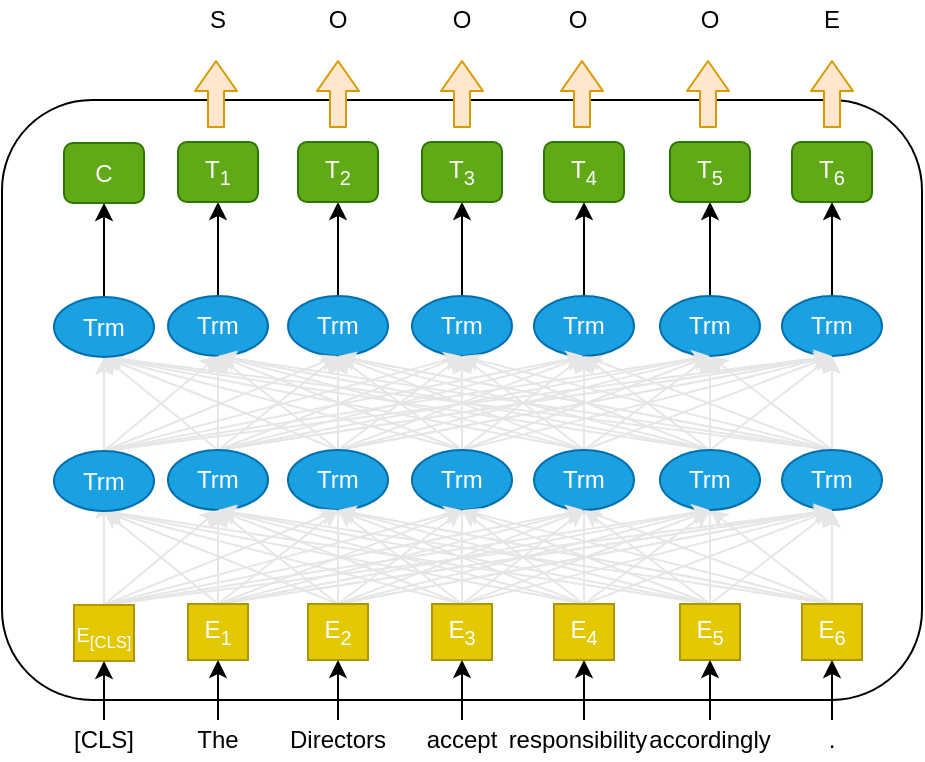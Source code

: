 <mxfile version="10.6.7" type="github"><diagram id="3IGjTXSr97exCfG05JRm" name="Page-1"><mxGraphModel dx="1158" dy="614" grid="1" gridSize="10" guides="1" tooltips="1" connect="1" arrows="1" fold="1" page="1" pageScale="1" pageWidth="827" pageHeight="1169" math="0" shadow="0"><root><mxCell id="0"/><mxCell id="1" parent="0"/><mxCell id="nm-IyWa0nPzTt3plHa3e-40" value="" style="rounded=1;whiteSpace=wrap;html=1;" vertex="1" parent="1"><mxGeometry x="220" y="120" width="460" height="300" as="geometry"/></mxCell><mxCell id="nm-IyWa0nPzTt3plHa3e-2" style="edgeStyle=orthogonalEdgeStyle;rounded=0;orthogonalLoop=1;jettySize=auto;html=1;exitX=0.5;exitY=0;exitDx=0;exitDy=0;entryX=0.5;entryY=1;entryDx=0;entryDy=0;endArrow=classic;endFill=1;strokeColor=#E6E6E6;" edge="1" parent="1" source="nm-IyWa0nPzTt3plHa3e-5" target="nm-IyWa0nPzTt3plHa3e-18"><mxGeometry relative="1" as="geometry"/></mxCell><mxCell id="nm-IyWa0nPzTt3plHa3e-3" style="edgeStyle=none;rounded=0;orthogonalLoop=1;jettySize=auto;html=1;exitX=0.5;exitY=0;exitDx=0;exitDy=0;entryX=0.5;entryY=1;entryDx=0;entryDy=0;endArrow=classic;endFill=1;strokeColor=#E6E6E6;" edge="1" parent="1" source="nm-IyWa0nPzTt3plHa3e-5" target="nm-IyWa0nPzTt3plHa3e-22"><mxGeometry relative="1" as="geometry"/></mxCell><mxCell id="nm-IyWa0nPzTt3plHa3e-4" style="edgeStyle=none;rounded=0;orthogonalLoop=1;jettySize=auto;html=1;exitX=0.5;exitY=0;exitDx=0;exitDy=0;entryX=0.5;entryY=1;entryDx=0;entryDy=0;endArrow=classic;endFill=1;strokeColor=#E6E6E6;" edge="1" parent="1" source="nm-IyWa0nPzTt3plHa3e-5" target="nm-IyWa0nPzTt3plHa3e-26"><mxGeometry relative="1" as="geometry"/></mxCell><mxCell id="nm-IyWa0nPzTt3plHa3e-97" style="edgeStyle=none;rounded=0;orthogonalLoop=1;jettySize=auto;html=1;exitX=0.5;exitY=0;exitDx=0;exitDy=0;entryX=0.5;entryY=1;entryDx=0;entryDy=0;strokeColor=#E6E6E6;" edge="1" parent="1" source="nm-IyWa0nPzTt3plHa3e-5" target="nm-IyWa0nPzTt3plHa3e-65"><mxGeometry relative="1" as="geometry"/></mxCell><mxCell id="nm-IyWa0nPzTt3plHa3e-98" style="edgeStyle=none;rounded=0;orthogonalLoop=1;jettySize=auto;html=1;exitX=0.5;exitY=0;exitDx=0;exitDy=0;entryX=0.5;entryY=1;entryDx=0;entryDy=0;strokeColor=#E6E6E6;" edge="1" parent="1" source="nm-IyWa0nPzTt3plHa3e-5" target="nm-IyWa0nPzTt3plHa3e-44"><mxGeometry relative="1" as="geometry"/></mxCell><mxCell id="nm-IyWa0nPzTt3plHa3e-99" style="edgeStyle=none;rounded=0;orthogonalLoop=1;jettySize=auto;html=1;exitX=0.5;exitY=0;exitDx=0;exitDy=0;entryX=0.5;entryY=1;entryDx=0;entryDy=0;strokeColor=#E6E6E6;" edge="1" parent="1" source="nm-IyWa0nPzTt3plHa3e-5" target="nm-IyWa0nPzTt3plHa3e-51"><mxGeometry relative="1" as="geometry"/></mxCell><mxCell id="nm-IyWa0nPzTt3plHa3e-100" style="edgeStyle=none;rounded=0;orthogonalLoop=1;jettySize=auto;html=1;exitX=0.5;exitY=0;exitDx=0;exitDy=0;entryX=0.5;entryY=1;entryDx=0;entryDy=0;strokeColor=#E6E6E6;" edge="1" parent="1" source="nm-IyWa0nPzTt3plHa3e-5" target="nm-IyWa0nPzTt3plHa3e-58"><mxGeometry relative="1" as="geometry"/></mxCell><mxCell id="nm-IyWa0nPzTt3plHa3e-101" style="edgeStyle=none;rounded=0;orthogonalLoop=1;jettySize=auto;html=1;exitX=0.5;exitY=0;exitDx=0;exitDy=0;entryX=0.5;entryY=1;entryDx=0;entryDy=0;strokeColor=#E6E6E6;" edge="1" parent="1" source="nm-IyWa0nPzTt3plHa3e-5" target="nm-IyWa0nPzTt3plHa3e-26"><mxGeometry relative="1" as="geometry"/></mxCell><mxCell id="nm-IyWa0nPzTt3plHa3e-5" value="&lt;font style=&quot;font-size: 12px&quot;&gt;E&lt;font&gt;&lt;sub&gt;1&lt;/sub&gt;&lt;/font&gt;&lt;/font&gt;" style="rounded=0;whiteSpace=wrap;html=1;fillColor=#e3c800;strokeColor=#B09500;fontColor=#ffffff;" vertex="1" parent="1"><mxGeometry x="313" y="372" width="30" height="28" as="geometry"/></mxCell><mxCell id="nm-IyWa0nPzTt3plHa3e-6" style="rounded=0;orthogonalLoop=1;jettySize=auto;html=1;exitX=0.5;exitY=0;exitDx=0;exitDy=0;endArrow=classic;endFill=1;entryX=0.5;entryY=1;entryDx=0;entryDy=0;strokeColor=#E6E6E6;" edge="1" parent="1" source="nm-IyWa0nPzTt3plHa3e-9" target="nm-IyWa0nPzTt3plHa3e-18"><mxGeometry relative="1" as="geometry"><mxPoint x="333" y="330" as="targetPoint"/></mxGeometry></mxCell><mxCell id="nm-IyWa0nPzTt3plHa3e-7" style="edgeStyle=none;rounded=0;orthogonalLoop=1;jettySize=auto;html=1;exitX=0.5;exitY=0;exitDx=0;exitDy=0;endArrow=classic;endFill=1;strokeColor=#E6E6E6;" edge="1" parent="1" source="nm-IyWa0nPzTt3plHa3e-9"><mxGeometry relative="1" as="geometry"><mxPoint x="388" y="320" as="targetPoint"/></mxGeometry></mxCell><mxCell id="nm-IyWa0nPzTt3plHa3e-8" style="edgeStyle=none;rounded=0;orthogonalLoop=1;jettySize=auto;html=1;exitX=0.5;exitY=0;exitDx=0;exitDy=0;endArrow=classic;endFill=1;entryX=0.5;entryY=1;entryDx=0;entryDy=0;strokeColor=#E6E6E6;" edge="1" parent="1" source="nm-IyWa0nPzTt3plHa3e-9" target="nm-IyWa0nPzTt3plHa3e-26"><mxGeometry relative="1" as="geometry"><mxPoint x="630" y="340" as="targetPoint"/></mxGeometry></mxCell><mxCell id="nm-IyWa0nPzTt3plHa3e-102" style="edgeStyle=none;rounded=0;orthogonalLoop=1;jettySize=auto;html=1;exitX=0.5;exitY=0;exitDx=0;exitDy=0;entryX=0.5;entryY=1;entryDx=0;entryDy=0;strokeColor=#E6E6E6;" edge="1" parent="1" source="nm-IyWa0nPzTt3plHa3e-9" target="nm-IyWa0nPzTt3plHa3e-65"><mxGeometry relative="1" as="geometry"/></mxCell><mxCell id="nm-IyWa0nPzTt3plHa3e-103" style="edgeStyle=none;rounded=0;orthogonalLoop=1;jettySize=auto;html=1;exitX=0.5;exitY=0;exitDx=0;exitDy=0;entryX=0.5;entryY=1;entryDx=0;entryDy=0;strokeColor=#E6E6E6;" edge="1" parent="1" source="nm-IyWa0nPzTt3plHa3e-9" target="nm-IyWa0nPzTt3plHa3e-44"><mxGeometry relative="1" as="geometry"/></mxCell><mxCell id="nm-IyWa0nPzTt3plHa3e-104" style="edgeStyle=none;rounded=0;orthogonalLoop=1;jettySize=auto;html=1;exitX=0.5;exitY=0;exitDx=0;exitDy=0;entryX=0.5;entryY=1;entryDx=0;entryDy=0;strokeColor=#E6E6E6;" edge="1" parent="1" source="nm-IyWa0nPzTt3plHa3e-9" target="nm-IyWa0nPzTt3plHa3e-51"><mxGeometry relative="1" as="geometry"/></mxCell><mxCell id="nm-IyWa0nPzTt3plHa3e-105" style="edgeStyle=none;rounded=0;orthogonalLoop=1;jettySize=auto;html=1;exitX=0.5;exitY=0;exitDx=0;exitDy=0;entryX=0.5;entryY=1;entryDx=0;entryDy=0;strokeColor=#E6E6E6;" edge="1" parent="1" source="nm-IyWa0nPzTt3plHa3e-9" target="nm-IyWa0nPzTt3plHa3e-58"><mxGeometry relative="1" as="geometry"/></mxCell><mxCell id="nm-IyWa0nPzTt3plHa3e-106" style="edgeStyle=none;rounded=0;orthogonalLoop=1;jettySize=auto;html=1;exitX=0.5;exitY=0;exitDx=0;exitDy=0;entryX=0.5;entryY=1;entryDx=0;entryDy=0;strokeColor=#E6E6E6;" edge="1" parent="1" source="nm-IyWa0nPzTt3plHa3e-9" target="nm-IyWa0nPzTt3plHa3e-26"><mxGeometry relative="1" as="geometry"/></mxCell><mxCell id="nm-IyWa0nPzTt3plHa3e-9" value="&lt;font style=&quot;font-size: 12px&quot;&gt;E&lt;font&gt;&lt;sub&gt;2&lt;/sub&gt;&lt;/font&gt;&lt;/font&gt;" style="rounded=0;whiteSpace=wrap;html=1;fillColor=#e3c800;strokeColor=#B09500;fontColor=#ffffff;" vertex="1" parent="1"><mxGeometry x="373" y="372" width="30" height="28" as="geometry"/></mxCell><mxCell id="nm-IyWa0nPzTt3plHa3e-11" style="edgeStyle=none;rounded=0;orthogonalLoop=1;jettySize=auto;html=1;exitX=0.5;exitY=0;exitDx=0;exitDy=0;entryX=0.5;entryY=1;entryDx=0;entryDy=0;endArrow=classic;endFill=1;strokeColor=#E6E6E6;" edge="1" parent="1" source="nm-IyWa0nPzTt3plHa3e-14" target="nm-IyWa0nPzTt3plHa3e-18"><mxGeometry relative="1" as="geometry"/></mxCell><mxCell id="nm-IyWa0nPzTt3plHa3e-12" style="edgeStyle=none;rounded=0;orthogonalLoop=1;jettySize=auto;html=1;exitX=0.5;exitY=0;exitDx=0;exitDy=0;entryX=0.5;entryY=1;entryDx=0;entryDy=0;endArrow=classic;endFill=1;strokeColor=#E6E6E6;" edge="1" parent="1" source="nm-IyWa0nPzTt3plHa3e-14" target="nm-IyWa0nPzTt3plHa3e-22"><mxGeometry relative="1" as="geometry"/></mxCell><mxCell id="nm-IyWa0nPzTt3plHa3e-13" style="edgeStyle=none;rounded=0;orthogonalLoop=1;jettySize=auto;html=1;exitX=0.5;exitY=0;exitDx=0;exitDy=0;endArrow=classic;endFill=1;entryX=0.5;entryY=1;entryDx=0;entryDy=0;strokeColor=#E6E6E6;" edge="1" parent="1" source="nm-IyWa0nPzTt3plHa3e-14" target="nm-IyWa0nPzTt3plHa3e-26"><mxGeometry relative="1" as="geometry"><mxPoint x="635" y="330" as="targetPoint"/></mxGeometry></mxCell><mxCell id="nm-IyWa0nPzTt3plHa3e-125" style="edgeStyle=none;rounded=0;orthogonalLoop=1;jettySize=auto;html=1;exitX=0.5;exitY=0;exitDx=0;exitDy=0;entryX=0.5;entryY=1;entryDx=0;entryDy=0;strokeColor=#E6E6E6;" edge="1" parent="1" source="nm-IyWa0nPzTt3plHa3e-14" target="nm-IyWa0nPzTt3plHa3e-58"><mxGeometry relative="1" as="geometry"/></mxCell><mxCell id="nm-IyWa0nPzTt3plHa3e-126" style="edgeStyle=none;rounded=0;orthogonalLoop=1;jettySize=auto;html=1;exitX=0.5;exitY=0;exitDx=0;exitDy=0;entryX=0.5;entryY=1;entryDx=0;entryDy=0;strokeColor=#E6E6E6;" edge="1" parent="1" source="nm-IyWa0nPzTt3plHa3e-14" target="nm-IyWa0nPzTt3plHa3e-51"><mxGeometry relative="1" as="geometry"/></mxCell><mxCell id="nm-IyWa0nPzTt3plHa3e-127" style="edgeStyle=none;rounded=0;orthogonalLoop=1;jettySize=auto;html=1;exitX=0.5;exitY=0;exitDx=0;exitDy=0;entryX=0.5;entryY=1;entryDx=0;entryDy=0;strokeColor=#E6E6E6;" edge="1" parent="1" source="nm-IyWa0nPzTt3plHa3e-14" target="nm-IyWa0nPzTt3plHa3e-44"><mxGeometry relative="1" as="geometry"/></mxCell><mxCell id="nm-IyWa0nPzTt3plHa3e-128" style="edgeStyle=none;rounded=0;orthogonalLoop=1;jettySize=auto;html=1;exitX=0.5;exitY=0;exitDx=0;exitDy=0;entryX=0.5;entryY=1;entryDx=0;entryDy=0;strokeColor=#E6E6E6;" edge="1" parent="1" source="nm-IyWa0nPzTt3plHa3e-14" target="nm-IyWa0nPzTt3plHa3e-22"><mxGeometry relative="1" as="geometry"/></mxCell><mxCell id="nm-IyWa0nPzTt3plHa3e-14" value="&lt;font style=&quot;font-size: 12px&quot;&gt;E&lt;font&gt;&lt;sub&gt;6&lt;/sub&gt;&lt;/font&gt;&lt;/font&gt;" style="rounded=0;whiteSpace=wrap;html=1;fillColor=#e3c800;strokeColor=#B09500;fontColor=#ffffff;" vertex="1" parent="1"><mxGeometry x="620" y="372" width="30" height="28" as="geometry"/></mxCell><mxCell id="nm-IyWa0nPzTt3plHa3e-15" style="edgeStyle=none;rounded=0;orthogonalLoop=1;jettySize=auto;html=1;exitX=0.5;exitY=0;exitDx=0;exitDy=0;entryX=0.5;entryY=1;entryDx=0;entryDy=0;endArrow=classic;endFill=1;strokeColor=#E6E6E6;" edge="1" parent="1" source="nm-IyWa0nPzTt3plHa3e-18" target="nm-IyWa0nPzTt3plHa3e-28"><mxGeometry relative="1" as="geometry"/></mxCell><mxCell id="nm-IyWa0nPzTt3plHa3e-16" style="edgeStyle=none;rounded=0;orthogonalLoop=1;jettySize=auto;html=1;exitX=0.5;exitY=0;exitDx=0;exitDy=0;entryX=0.5;entryY=1;entryDx=0;entryDy=0;endArrow=classic;endFill=1;strokeColor=#E6E6E6;" edge="1" parent="1" source="nm-IyWa0nPzTt3plHa3e-18" target="nm-IyWa0nPzTt3plHa3e-30"><mxGeometry relative="1" as="geometry"/></mxCell><mxCell id="nm-IyWa0nPzTt3plHa3e-17" style="edgeStyle=none;rounded=0;orthogonalLoop=1;jettySize=auto;html=1;exitX=0.5;exitY=0;exitDx=0;exitDy=0;entryX=0.5;entryY=1;entryDx=0;entryDy=0;endArrow=classic;endFill=1;strokeColor=#E6E6E6;" edge="1" parent="1" source="nm-IyWa0nPzTt3plHa3e-18" target="nm-IyWa0nPzTt3plHa3e-32"><mxGeometry relative="1" as="geometry"/></mxCell><mxCell id="nm-IyWa0nPzTt3plHa3e-135" style="edgeStyle=none;rounded=0;orthogonalLoop=1;jettySize=auto;html=1;exitX=0.5;exitY=0;exitDx=0;exitDy=0;entryX=0.5;entryY=1;entryDx=0;entryDy=0;strokeColor=#E6E6E6;" edge="1" parent="1" source="nm-IyWa0nPzTt3plHa3e-18" target="nm-IyWa0nPzTt3plHa3e-67"><mxGeometry relative="1" as="geometry"/></mxCell><mxCell id="nm-IyWa0nPzTt3plHa3e-136" style="edgeStyle=none;rounded=0;orthogonalLoop=1;jettySize=auto;html=1;exitX=0.5;exitY=0;exitDx=0;exitDy=0;entryX=0.5;entryY=1;entryDx=0;entryDy=0;strokeColor=#E6E6E6;" edge="1" parent="1" source="nm-IyWa0nPzTt3plHa3e-18" target="nm-IyWa0nPzTt3plHa3e-46"><mxGeometry relative="1" as="geometry"/></mxCell><mxCell id="nm-IyWa0nPzTt3plHa3e-137" style="edgeStyle=none;rounded=0;orthogonalLoop=1;jettySize=auto;html=1;exitX=0.5;exitY=0;exitDx=0;exitDy=0;entryX=0.5;entryY=1;entryDx=0;entryDy=0;strokeColor=#E6E6E6;" edge="1" parent="1" source="nm-IyWa0nPzTt3plHa3e-18" target="nm-IyWa0nPzTt3plHa3e-53"><mxGeometry relative="1" as="geometry"/></mxCell><mxCell id="nm-IyWa0nPzTt3plHa3e-138" style="edgeStyle=none;rounded=0;orthogonalLoop=1;jettySize=auto;html=1;exitX=0.5;exitY=0;exitDx=0;exitDy=0;entryX=0.5;entryY=1;entryDx=0;entryDy=0;strokeColor=#E6E6E6;" edge="1" parent="1" source="nm-IyWa0nPzTt3plHa3e-18" target="nm-IyWa0nPzTt3plHa3e-60"><mxGeometry relative="1" as="geometry"/></mxCell><mxCell id="nm-IyWa0nPzTt3plHa3e-139" style="edgeStyle=none;rounded=0;orthogonalLoop=1;jettySize=auto;html=1;exitX=0.5;exitY=0;exitDx=0;exitDy=0;entryX=0.5;entryY=1;entryDx=0;entryDy=0;strokeColor=#E6E6E6;" edge="1" parent="1" source="nm-IyWa0nPzTt3plHa3e-18" target="nm-IyWa0nPzTt3plHa3e-32"><mxGeometry relative="1" as="geometry"/></mxCell><mxCell id="nm-IyWa0nPzTt3plHa3e-18" value="Trm" style="ellipse;whiteSpace=wrap;html=1;fillColor=#1ba1e2;strokeColor=#006EAF;fontColor=#ffffff;" vertex="1" parent="1"><mxGeometry x="303" y="295" width="50" height="30" as="geometry"/></mxCell><mxCell id="nm-IyWa0nPzTt3plHa3e-19" style="edgeStyle=none;rounded=0;orthogonalLoop=1;jettySize=auto;html=1;exitX=0.5;exitY=0;exitDx=0;exitDy=0;entryX=0.5;entryY=1;entryDx=0;entryDy=0;endArrow=classic;endFill=1;strokeColor=#E6E6E6;" edge="1" parent="1" source="nm-IyWa0nPzTt3plHa3e-22" target="nm-IyWa0nPzTt3plHa3e-28"><mxGeometry relative="1" as="geometry"/></mxCell><mxCell id="nm-IyWa0nPzTt3plHa3e-20" style="edgeStyle=none;rounded=0;orthogonalLoop=1;jettySize=auto;html=1;exitX=0.5;exitY=0;exitDx=0;exitDy=0;entryX=0.5;entryY=1;entryDx=0;entryDy=0;endArrow=classic;endFill=1;strokeColor=#E6E6E6;" edge="1" parent="1" source="nm-IyWa0nPzTt3plHa3e-22" target="nm-IyWa0nPzTt3plHa3e-30"><mxGeometry relative="1" as="geometry"/></mxCell><mxCell id="nm-IyWa0nPzTt3plHa3e-21" style="edgeStyle=none;rounded=0;orthogonalLoop=1;jettySize=auto;html=1;exitX=0.5;exitY=0;exitDx=0;exitDy=0;entryX=0.5;entryY=1;entryDx=0;entryDy=0;endArrow=classic;endFill=1;strokeColor=#E6E6E6;" edge="1" parent="1" source="nm-IyWa0nPzTt3plHa3e-22" target="nm-IyWa0nPzTt3plHa3e-32"><mxGeometry relative="1" as="geometry"/></mxCell><mxCell id="nm-IyWa0nPzTt3plHa3e-140" style="edgeStyle=none;rounded=0;orthogonalLoop=1;jettySize=auto;html=1;exitX=0.5;exitY=0;exitDx=0;exitDy=0;entryX=0.5;entryY=1;entryDx=0;entryDy=0;strokeColor=#E6E6E6;" edge="1" parent="1" source="nm-IyWa0nPzTt3plHa3e-22" target="nm-IyWa0nPzTt3plHa3e-67"><mxGeometry relative="1" as="geometry"/></mxCell><mxCell id="nm-IyWa0nPzTt3plHa3e-141" style="edgeStyle=none;rounded=0;orthogonalLoop=1;jettySize=auto;html=1;exitX=0.5;exitY=0;exitDx=0;exitDy=0;entryX=0.5;entryY=1;entryDx=0;entryDy=0;strokeColor=#E6E6E6;" edge="1" parent="1" source="nm-IyWa0nPzTt3plHa3e-22" target="nm-IyWa0nPzTt3plHa3e-46"><mxGeometry relative="1" as="geometry"/></mxCell><mxCell id="nm-IyWa0nPzTt3plHa3e-142" style="edgeStyle=none;rounded=0;orthogonalLoop=1;jettySize=auto;html=1;exitX=0.5;exitY=0;exitDx=0;exitDy=0;entryX=0.5;entryY=1;entryDx=0;entryDy=0;strokeColor=#E6E6E6;" edge="1" parent="1" source="nm-IyWa0nPzTt3plHa3e-22" target="nm-IyWa0nPzTt3plHa3e-53"><mxGeometry relative="1" as="geometry"/></mxCell><mxCell id="nm-IyWa0nPzTt3plHa3e-143" style="edgeStyle=none;rounded=0;orthogonalLoop=1;jettySize=auto;html=1;exitX=0.5;exitY=0;exitDx=0;exitDy=0;entryX=0.5;entryY=1;entryDx=0;entryDy=0;strokeColor=#E6E6E6;" edge="1" parent="1" source="nm-IyWa0nPzTt3plHa3e-22" target="nm-IyWa0nPzTt3plHa3e-60"><mxGeometry relative="1" as="geometry"/></mxCell><mxCell id="nm-IyWa0nPzTt3plHa3e-144" style="edgeStyle=none;rounded=0;orthogonalLoop=1;jettySize=auto;html=1;exitX=0.5;exitY=0;exitDx=0;exitDy=0;entryX=0.5;entryY=1;entryDx=0;entryDy=0;strokeColor=#E6E6E6;" edge="1" parent="1" source="nm-IyWa0nPzTt3plHa3e-22" target="nm-IyWa0nPzTt3plHa3e-32"><mxGeometry relative="1" as="geometry"/></mxCell><mxCell id="nm-IyWa0nPzTt3plHa3e-22" value="Trm" style="ellipse;whiteSpace=wrap;html=1;fillColor=#1ba1e2;strokeColor=#006EAF;fontColor=#ffffff;" vertex="1" parent="1"><mxGeometry x="363" y="295" width="50" height="30" as="geometry"/></mxCell><mxCell id="nm-IyWa0nPzTt3plHa3e-23" style="edgeStyle=none;rounded=0;orthogonalLoop=1;jettySize=auto;html=1;exitX=0.5;exitY=0;exitDx=0;exitDy=0;entryX=0.5;entryY=1;entryDx=0;entryDy=0;endArrow=classic;endFill=1;strokeColor=#E6E6E6;" edge="1" parent="1" source="nm-IyWa0nPzTt3plHa3e-26" target="nm-IyWa0nPzTt3plHa3e-28"><mxGeometry relative="1" as="geometry"/></mxCell><mxCell id="nm-IyWa0nPzTt3plHa3e-24" style="edgeStyle=none;rounded=0;orthogonalLoop=1;jettySize=auto;html=1;exitX=0.5;exitY=0;exitDx=0;exitDy=0;entryX=0.5;entryY=1;entryDx=0;entryDy=0;endArrow=classic;endFill=1;strokeColor=#E6E6E6;" edge="1" parent="1" source="nm-IyWa0nPzTt3plHa3e-26" target="nm-IyWa0nPzTt3plHa3e-30"><mxGeometry relative="1" as="geometry"/></mxCell><mxCell id="nm-IyWa0nPzTt3plHa3e-25" style="edgeStyle=none;rounded=0;orthogonalLoop=1;jettySize=auto;html=1;exitX=0.5;exitY=0;exitDx=0;exitDy=0;entryX=0.5;entryY=1;entryDx=0;entryDy=0;endArrow=classic;endFill=1;strokeColor=#E6E6E6;" edge="1" parent="1" source="nm-IyWa0nPzTt3plHa3e-26" target="nm-IyWa0nPzTt3plHa3e-32"><mxGeometry relative="1" as="geometry"/></mxCell><mxCell id="nm-IyWa0nPzTt3plHa3e-163" style="edgeStyle=none;rounded=0;orthogonalLoop=1;jettySize=auto;html=1;exitX=0.5;exitY=0;exitDx=0;exitDy=0;entryX=0.5;entryY=1;entryDx=0;entryDy=0;strokeColor=#E6E6E6;" edge="1" parent="1" source="nm-IyWa0nPzTt3plHa3e-26" target="nm-IyWa0nPzTt3plHa3e-60"><mxGeometry relative="1" as="geometry"/></mxCell><mxCell id="nm-IyWa0nPzTt3plHa3e-165" style="edgeStyle=none;rounded=0;orthogonalLoop=1;jettySize=auto;html=1;exitX=0.5;exitY=0;exitDx=0;exitDy=0;entryX=0.5;entryY=1;entryDx=0;entryDy=0;strokeColor=#E6E6E6;" edge="1" parent="1" source="nm-IyWa0nPzTt3plHa3e-26" target="nm-IyWa0nPzTt3plHa3e-53"><mxGeometry relative="1" as="geometry"/></mxCell><mxCell id="nm-IyWa0nPzTt3plHa3e-166" style="edgeStyle=none;rounded=0;orthogonalLoop=1;jettySize=auto;html=1;exitX=0.5;exitY=0;exitDx=0;exitDy=0;entryX=0.5;entryY=1;entryDx=0;entryDy=0;strokeColor=#E6E6E6;" edge="1" parent="1" source="nm-IyWa0nPzTt3plHa3e-26" target="nm-IyWa0nPzTt3plHa3e-46"><mxGeometry relative="1" as="geometry"/></mxCell><mxCell id="nm-IyWa0nPzTt3plHa3e-167" style="edgeStyle=none;rounded=0;orthogonalLoop=1;jettySize=auto;html=1;exitX=0.5;exitY=0;exitDx=0;exitDy=0;entryX=0.5;entryY=1;entryDx=0;entryDy=0;strokeColor=#E6E6E6;" edge="1" parent="1" source="nm-IyWa0nPzTt3plHa3e-26" target="nm-IyWa0nPzTt3plHa3e-30"><mxGeometry relative="1" as="geometry"/></mxCell><mxCell id="nm-IyWa0nPzTt3plHa3e-168" style="edgeStyle=none;rounded=0;orthogonalLoop=1;jettySize=auto;html=1;exitX=0.5;exitY=0;exitDx=0;exitDy=0;entryX=0.5;entryY=1;entryDx=0;entryDy=0;strokeColor=#E6E6E6;" edge="1" parent="1" source="nm-IyWa0nPzTt3plHa3e-26" target="nm-IyWa0nPzTt3plHa3e-67"><mxGeometry relative="1" as="geometry"/></mxCell><mxCell id="nm-IyWa0nPzTt3plHa3e-26" value="Trm" style="ellipse;whiteSpace=wrap;html=1;fillColor=#1ba1e2;strokeColor=#006EAF;fontColor=#ffffff;" vertex="1" parent="1"><mxGeometry x="610" y="295" width="50" height="30" as="geometry"/></mxCell><mxCell id="nm-IyWa0nPzTt3plHa3e-27" style="edgeStyle=none;rounded=0;orthogonalLoop=1;jettySize=auto;html=1;exitX=0.5;exitY=0;exitDx=0;exitDy=0;entryX=0.5;entryY=1;entryDx=0;entryDy=0;endArrow=classic;endFill=1;" edge="1" parent="1" source="nm-IyWa0nPzTt3plHa3e-28" target="nm-IyWa0nPzTt3plHa3e-33"><mxGeometry relative="1" as="geometry"/></mxCell><mxCell id="nm-IyWa0nPzTt3plHa3e-28" value="Trm" style="ellipse;whiteSpace=wrap;html=1;fillColor=#1ba1e2;strokeColor=#006EAF;fontColor=#ffffff;" vertex="1" parent="1"><mxGeometry x="303" y="218" width="50" height="30" as="geometry"/></mxCell><mxCell id="nm-IyWa0nPzTt3plHa3e-29" style="edgeStyle=none;rounded=0;orthogonalLoop=1;jettySize=auto;html=1;exitX=0.5;exitY=0;exitDx=0;exitDy=0;entryX=0.5;entryY=1;entryDx=0;entryDy=0;endArrow=classic;endFill=1;" edge="1" parent="1" source="nm-IyWa0nPzTt3plHa3e-30" target="nm-IyWa0nPzTt3plHa3e-34"><mxGeometry relative="1" as="geometry"/></mxCell><mxCell id="nm-IyWa0nPzTt3plHa3e-30" value="Trm" style="ellipse;whiteSpace=wrap;html=1;fillColor=#1ba1e2;strokeColor=#006EAF;fontColor=#ffffff;" vertex="1" parent="1"><mxGeometry x="363" y="218" width="50" height="30" as="geometry"/></mxCell><mxCell id="nm-IyWa0nPzTt3plHa3e-31" style="edgeStyle=none;rounded=0;orthogonalLoop=1;jettySize=auto;html=1;exitX=0.5;exitY=0;exitDx=0;exitDy=0;entryX=0.5;entryY=1;entryDx=0;entryDy=0;endArrow=classic;endFill=1;" edge="1" parent="1" source="nm-IyWa0nPzTt3plHa3e-32" target="nm-IyWa0nPzTt3plHa3e-35"><mxGeometry relative="1" as="geometry"/></mxCell><mxCell id="nm-IyWa0nPzTt3plHa3e-32" value="Trm" style="ellipse;whiteSpace=wrap;html=1;fillColor=#1ba1e2;strokeColor=#006EAF;fontColor=#ffffff;" vertex="1" parent="1"><mxGeometry x="610" y="218" width="50" height="30" as="geometry"/></mxCell><mxCell id="nm-IyWa0nPzTt3plHa3e-33" value="T&lt;sub&gt;1&lt;/sub&gt;" style="rounded=1;whiteSpace=wrap;html=1;fillColor=#60a917;strokeColor=#2D7600;fontColor=#ffffff;" vertex="1" parent="1"><mxGeometry x="308" y="141" width="40" height="30" as="geometry"/></mxCell><mxCell id="nm-IyWa0nPzTt3plHa3e-34" value="T&lt;sub&gt;2&lt;/sub&gt;" style="rounded=1;whiteSpace=wrap;html=1;fillColor=#60a917;strokeColor=#2D7600;fontColor=#ffffff;" vertex="1" parent="1"><mxGeometry x="368" y="141" width="40" height="30" as="geometry"/></mxCell><mxCell id="nm-IyWa0nPzTt3plHa3e-35" value="T&lt;sub&gt;6&lt;/sub&gt;" style="rounded=1;whiteSpace=wrap;html=1;fillColor=#60a917;strokeColor=#2D7600;fontColor=#ffffff;" vertex="1" parent="1"><mxGeometry x="615" y="141" width="40" height="30" as="geometry"/></mxCell><mxCell id="nm-IyWa0nPzTt3plHa3e-36" value="..." style="text;html=1;strokeColor=none;fillColor=none;align=center;verticalAlign=middle;whiteSpace=wrap;rounded=0;" vertex="1" parent="1"><mxGeometry x="565" y="300" width="40" height="20" as="geometry"/></mxCell><mxCell id="nm-IyWa0nPzTt3plHa3e-37" value="..." style="text;html=1;strokeColor=none;fillColor=none;align=center;verticalAlign=middle;whiteSpace=wrap;rounded=0;" vertex="1" parent="1"><mxGeometry x="565" y="218" width="40" height="20" as="geometry"/></mxCell><mxCell id="nm-IyWa0nPzTt3plHa3e-38" value="..." style="text;html=1;strokeColor=none;fillColor=none;align=center;verticalAlign=middle;whiteSpace=wrap;rounded=0;" vertex="1" parent="1"><mxGeometry x="565" y="150" width="40" height="20" as="geometry"/></mxCell><mxCell id="nm-IyWa0nPzTt3plHa3e-41" style="edgeStyle=none;rounded=0;orthogonalLoop=1;jettySize=auto;html=1;exitX=0.5;exitY=0;exitDx=0;exitDy=0;endArrow=classic;endFill=1;strokeColor=#E6E6E6;" edge="1" parent="1" source="nm-IyWa0nPzTt3plHa3e-42"><mxGeometry relative="1" as="geometry"><mxPoint x="450" y="320" as="targetPoint"/></mxGeometry></mxCell><mxCell id="nm-IyWa0nPzTt3plHa3e-107" style="edgeStyle=none;rounded=0;orthogonalLoop=1;jettySize=auto;html=1;exitX=0.5;exitY=0;exitDx=0;exitDy=0;entryX=0.5;entryY=1;entryDx=0;entryDy=0;strokeColor=#E6E6E6;" edge="1" parent="1" source="nm-IyWa0nPzTt3plHa3e-42" target="nm-IyWa0nPzTt3plHa3e-65"><mxGeometry relative="1" as="geometry"/></mxCell><mxCell id="nm-IyWa0nPzTt3plHa3e-108" style="edgeStyle=none;rounded=0;orthogonalLoop=1;jettySize=auto;html=1;exitX=0.5;exitY=0;exitDx=0;exitDy=0;entryX=0.5;entryY=1;entryDx=0;entryDy=0;strokeColor=#E6E6E6;" edge="1" parent="1" source="nm-IyWa0nPzTt3plHa3e-42" target="nm-IyWa0nPzTt3plHa3e-18"><mxGeometry relative="1" as="geometry"/></mxCell><mxCell id="nm-IyWa0nPzTt3plHa3e-109" style="edgeStyle=none;rounded=0;orthogonalLoop=1;jettySize=auto;html=1;exitX=0.5;exitY=0;exitDx=0;exitDy=0;entryX=0.5;entryY=1;entryDx=0;entryDy=0;strokeColor=#E6E6E6;" edge="1" parent="1" source="nm-IyWa0nPzTt3plHa3e-42" target="nm-IyWa0nPzTt3plHa3e-22"><mxGeometry relative="1" as="geometry"/></mxCell><mxCell id="nm-IyWa0nPzTt3plHa3e-110" style="edgeStyle=none;rounded=0;orthogonalLoop=1;jettySize=auto;html=1;exitX=0.5;exitY=0;exitDx=0;exitDy=0;entryX=0.5;entryY=1;entryDx=0;entryDy=0;strokeColor=#E6E6E6;" edge="1" parent="1" source="nm-IyWa0nPzTt3plHa3e-42" target="nm-IyWa0nPzTt3plHa3e-51"><mxGeometry relative="1" as="geometry"/></mxCell><mxCell id="nm-IyWa0nPzTt3plHa3e-111" style="edgeStyle=none;rounded=0;orthogonalLoop=1;jettySize=auto;html=1;exitX=0.5;exitY=0;exitDx=0;exitDy=0;entryX=0.5;entryY=1;entryDx=0;entryDy=0;strokeColor=#E6E6E6;" edge="1" parent="1" source="nm-IyWa0nPzTt3plHa3e-42" target="nm-IyWa0nPzTt3plHa3e-58"><mxGeometry relative="1" as="geometry"/></mxCell><mxCell id="nm-IyWa0nPzTt3plHa3e-112" style="edgeStyle=none;rounded=0;orthogonalLoop=1;jettySize=auto;html=1;exitX=0.5;exitY=0;exitDx=0;exitDy=0;entryX=0.5;entryY=1;entryDx=0;entryDy=0;strokeColor=#E6E6E6;" edge="1" parent="1" source="nm-IyWa0nPzTt3plHa3e-42" target="nm-IyWa0nPzTt3plHa3e-26"><mxGeometry relative="1" as="geometry"/></mxCell><mxCell id="nm-IyWa0nPzTt3plHa3e-42" value="&lt;font style=&quot;font-size: 12px&quot;&gt;E&lt;font&gt;&lt;sub&gt;3&lt;/sub&gt;&lt;/font&gt;&lt;/font&gt;" style="rounded=0;whiteSpace=wrap;html=1;fillColor=#e3c800;strokeColor=#B09500;fontColor=#ffffff;" vertex="1" parent="1"><mxGeometry x="435" y="372" width="30" height="28" as="geometry"/></mxCell><mxCell id="nm-IyWa0nPzTt3plHa3e-43" style="edgeStyle=none;rounded=0;orthogonalLoop=1;jettySize=auto;html=1;exitX=0.5;exitY=0;exitDx=0;exitDy=0;entryX=0.5;entryY=1;entryDx=0;entryDy=0;endArrow=classic;endFill=1;strokeColor=#E6E6E6;" edge="1" parent="1" source="nm-IyWa0nPzTt3plHa3e-44" target="nm-IyWa0nPzTt3plHa3e-46"><mxGeometry relative="1" as="geometry"/></mxCell><mxCell id="nm-IyWa0nPzTt3plHa3e-145" style="edgeStyle=none;rounded=0;orthogonalLoop=1;jettySize=auto;html=1;exitX=0.5;exitY=0;exitDx=0;exitDy=0;entryX=0.5;entryY=1;entryDx=0;entryDy=0;strokeColor=#E6E6E6;" edge="1" parent="1" source="nm-IyWa0nPzTt3plHa3e-44" target="nm-IyWa0nPzTt3plHa3e-67"><mxGeometry relative="1" as="geometry"/></mxCell><mxCell id="nm-IyWa0nPzTt3plHa3e-146" style="edgeStyle=none;rounded=0;orthogonalLoop=1;jettySize=auto;html=1;exitX=0.5;exitY=0;exitDx=0;exitDy=0;entryX=0.5;entryY=1;entryDx=0;entryDy=0;strokeColor=#E6E6E6;" edge="1" parent="1" source="nm-IyWa0nPzTt3plHa3e-44" target="nm-IyWa0nPzTt3plHa3e-28"><mxGeometry relative="1" as="geometry"/></mxCell><mxCell id="nm-IyWa0nPzTt3plHa3e-147" style="edgeStyle=none;rounded=0;orthogonalLoop=1;jettySize=auto;html=1;exitX=0.5;exitY=0;exitDx=0;exitDy=0;entryX=0.5;entryY=1;entryDx=0;entryDy=0;strokeColor=#E6E6E6;" edge="1" parent="1" source="nm-IyWa0nPzTt3plHa3e-44" target="nm-IyWa0nPzTt3plHa3e-30"><mxGeometry relative="1" as="geometry"/></mxCell><mxCell id="nm-IyWa0nPzTt3plHa3e-148" style="edgeStyle=none;rounded=0;orthogonalLoop=1;jettySize=auto;html=1;exitX=0.5;exitY=0;exitDx=0;exitDy=0;entryX=0.5;entryY=1;entryDx=0;entryDy=0;strokeColor=#E6E6E6;" edge="1" parent="1" source="nm-IyWa0nPzTt3plHa3e-44" target="nm-IyWa0nPzTt3plHa3e-53"><mxGeometry relative="1" as="geometry"/></mxCell><mxCell id="nm-IyWa0nPzTt3plHa3e-149" style="edgeStyle=none;rounded=0;orthogonalLoop=1;jettySize=auto;html=1;exitX=0.5;exitY=0;exitDx=0;exitDy=0;entryX=0.5;entryY=1;entryDx=0;entryDy=0;strokeColor=#E6E6E6;" edge="1" parent="1" source="nm-IyWa0nPzTt3plHa3e-44" target="nm-IyWa0nPzTt3plHa3e-60"><mxGeometry relative="1" as="geometry"/></mxCell><mxCell id="nm-IyWa0nPzTt3plHa3e-150" style="edgeStyle=none;rounded=0;orthogonalLoop=1;jettySize=auto;html=1;exitX=0.5;exitY=0;exitDx=0;exitDy=0;entryX=0.5;entryY=1;entryDx=0;entryDy=0;strokeColor=#E6E6E6;" edge="1" parent="1" source="nm-IyWa0nPzTt3plHa3e-44" target="nm-IyWa0nPzTt3plHa3e-32"><mxGeometry relative="1" as="geometry"/></mxCell><mxCell id="nm-IyWa0nPzTt3plHa3e-44" value="Trm" style="ellipse;whiteSpace=wrap;html=1;fillColor=#1ba1e2;strokeColor=#006EAF;fontColor=#ffffff;" vertex="1" parent="1"><mxGeometry x="425" y="295" width="50" height="30" as="geometry"/></mxCell><mxCell id="nm-IyWa0nPzTt3plHa3e-45" style="edgeStyle=none;rounded=0;orthogonalLoop=1;jettySize=auto;html=1;exitX=0.5;exitY=0;exitDx=0;exitDy=0;entryX=0.5;entryY=1;entryDx=0;entryDy=0;endArrow=classic;endFill=1;" edge="1" parent="1" source="nm-IyWa0nPzTt3plHa3e-46" target="nm-IyWa0nPzTt3plHa3e-47"><mxGeometry relative="1" as="geometry"/></mxCell><mxCell id="nm-IyWa0nPzTt3plHa3e-46" value="Trm" style="ellipse;whiteSpace=wrap;html=1;fillColor=#1ba1e2;strokeColor=#006EAF;fontColor=#ffffff;" vertex="1" parent="1"><mxGeometry x="425" y="218" width="50" height="30" as="geometry"/></mxCell><mxCell id="nm-IyWa0nPzTt3plHa3e-47" value="T&lt;sub&gt;3&lt;/sub&gt;" style="rounded=1;whiteSpace=wrap;html=1;fillColor=#60a917;strokeColor=#2D7600;fontColor=#ffffff;" vertex="1" parent="1"><mxGeometry x="430" y="141" width="40" height="30" as="geometry"/></mxCell><mxCell id="nm-IyWa0nPzTt3plHa3e-48" style="edgeStyle=none;rounded=0;orthogonalLoop=1;jettySize=auto;html=1;exitX=0.5;exitY=0;exitDx=0;exitDy=0;endArrow=classic;endFill=1;strokeColor=#E6E6E6;" edge="1" parent="1" source="nm-IyWa0nPzTt3plHa3e-49"><mxGeometry relative="1" as="geometry"><mxPoint x="511" y="320" as="targetPoint"/></mxGeometry></mxCell><mxCell id="nm-IyWa0nPzTt3plHa3e-113" style="edgeStyle=none;rounded=0;orthogonalLoop=1;jettySize=auto;html=1;exitX=0.5;exitY=0;exitDx=0;exitDy=0;entryX=0.5;entryY=1;entryDx=0;entryDy=0;strokeColor=#E6E6E6;" edge="1" parent="1" source="nm-IyWa0nPzTt3plHa3e-49" target="nm-IyWa0nPzTt3plHa3e-65"><mxGeometry relative="1" as="geometry"/></mxCell><mxCell id="nm-IyWa0nPzTt3plHa3e-114" style="edgeStyle=none;rounded=0;orthogonalLoop=1;jettySize=auto;html=1;exitX=0.5;exitY=0;exitDx=0;exitDy=0;entryX=0.5;entryY=1;entryDx=0;entryDy=0;strokeColor=#E6E6E6;" edge="1" parent="1" source="nm-IyWa0nPzTt3plHa3e-49" target="nm-IyWa0nPzTt3plHa3e-18"><mxGeometry relative="1" as="geometry"/></mxCell><mxCell id="nm-IyWa0nPzTt3plHa3e-115" style="edgeStyle=none;rounded=0;orthogonalLoop=1;jettySize=auto;html=1;exitX=0.5;exitY=0;exitDx=0;exitDy=0;entryX=0.5;entryY=1;entryDx=0;entryDy=0;strokeColor=#E6E6E6;" edge="1" parent="1" source="nm-IyWa0nPzTt3plHa3e-49" target="nm-IyWa0nPzTt3plHa3e-22"><mxGeometry relative="1" as="geometry"/></mxCell><mxCell id="nm-IyWa0nPzTt3plHa3e-116" style="edgeStyle=none;rounded=0;orthogonalLoop=1;jettySize=auto;html=1;exitX=0.5;exitY=0;exitDx=0;exitDy=0;entryX=0.5;entryY=1;entryDx=0;entryDy=0;strokeColor=#E6E6E6;" edge="1" parent="1" source="nm-IyWa0nPzTt3plHa3e-49" target="nm-IyWa0nPzTt3plHa3e-44"><mxGeometry relative="1" as="geometry"/></mxCell><mxCell id="nm-IyWa0nPzTt3plHa3e-117" style="edgeStyle=none;rounded=0;orthogonalLoop=1;jettySize=auto;html=1;exitX=0.5;exitY=0;exitDx=0;exitDy=0;entryX=0.5;entryY=1;entryDx=0;entryDy=0;strokeColor=#E6E6E6;" edge="1" parent="1" source="nm-IyWa0nPzTt3plHa3e-49" target="nm-IyWa0nPzTt3plHa3e-58"><mxGeometry relative="1" as="geometry"/></mxCell><mxCell id="nm-IyWa0nPzTt3plHa3e-118" style="edgeStyle=none;rounded=0;orthogonalLoop=1;jettySize=auto;html=1;exitX=0.5;exitY=0;exitDx=0;exitDy=0;entryX=0.5;entryY=1;entryDx=0;entryDy=0;strokeColor=#E6E6E6;" edge="1" parent="1" source="nm-IyWa0nPzTt3plHa3e-49" target="nm-IyWa0nPzTt3plHa3e-26"><mxGeometry relative="1" as="geometry"/></mxCell><mxCell id="nm-IyWa0nPzTt3plHa3e-49" value="&lt;font style=&quot;font-size: 12px&quot;&gt;E&lt;font&gt;&lt;sub&gt;4&lt;/sub&gt;&lt;/font&gt;&lt;/font&gt;" style="rounded=0;whiteSpace=wrap;html=1;fillColor=#e3c800;strokeColor=#B09500;fontColor=#ffffff;" vertex="1" parent="1"><mxGeometry x="496" y="372" width="30" height="28" as="geometry"/></mxCell><mxCell id="nm-IyWa0nPzTt3plHa3e-50" style="edgeStyle=none;rounded=0;orthogonalLoop=1;jettySize=auto;html=1;exitX=0.5;exitY=0;exitDx=0;exitDy=0;entryX=0.5;entryY=1;entryDx=0;entryDy=0;endArrow=classic;endFill=1;strokeColor=#E6E6E6;" edge="1" parent="1" source="nm-IyWa0nPzTt3plHa3e-51" target="nm-IyWa0nPzTt3plHa3e-53"><mxGeometry relative="1" as="geometry"/></mxCell><mxCell id="nm-IyWa0nPzTt3plHa3e-151" style="edgeStyle=none;rounded=0;orthogonalLoop=1;jettySize=auto;html=1;exitX=0.5;exitY=0;exitDx=0;exitDy=0;entryX=0.5;entryY=1;entryDx=0;entryDy=0;strokeColor=#E6E6E6;" edge="1" parent="1" source="nm-IyWa0nPzTt3plHa3e-51" target="nm-IyWa0nPzTt3plHa3e-67"><mxGeometry relative="1" as="geometry"/></mxCell><mxCell id="nm-IyWa0nPzTt3plHa3e-152" style="edgeStyle=none;rounded=0;orthogonalLoop=1;jettySize=auto;html=1;exitX=0.5;exitY=0;exitDx=0;exitDy=0;entryX=0.5;entryY=1;entryDx=0;entryDy=0;strokeColor=#E6E6E6;" edge="1" parent="1" source="nm-IyWa0nPzTt3plHa3e-51" target="nm-IyWa0nPzTt3plHa3e-28"><mxGeometry relative="1" as="geometry"/></mxCell><mxCell id="nm-IyWa0nPzTt3plHa3e-153" style="edgeStyle=none;rounded=0;orthogonalLoop=1;jettySize=auto;html=1;exitX=0.5;exitY=0;exitDx=0;exitDy=0;entryX=0.5;entryY=1;entryDx=0;entryDy=0;strokeColor=#E6E6E6;" edge="1" parent="1" source="nm-IyWa0nPzTt3plHa3e-51" target="nm-IyWa0nPzTt3plHa3e-30"><mxGeometry relative="1" as="geometry"/></mxCell><mxCell id="nm-IyWa0nPzTt3plHa3e-154" style="edgeStyle=none;rounded=0;orthogonalLoop=1;jettySize=auto;html=1;exitX=0.5;exitY=0;exitDx=0;exitDy=0;entryX=0.5;entryY=1;entryDx=0;entryDy=0;strokeColor=#E6E6E6;" edge="1" parent="1" source="nm-IyWa0nPzTt3plHa3e-51" target="nm-IyWa0nPzTt3plHa3e-46"><mxGeometry relative="1" as="geometry"/></mxCell><mxCell id="nm-IyWa0nPzTt3plHa3e-155" style="edgeStyle=none;rounded=0;orthogonalLoop=1;jettySize=auto;html=1;exitX=0.5;exitY=0;exitDx=0;exitDy=0;entryX=0.5;entryY=1;entryDx=0;entryDy=0;strokeColor=#E6E6E6;" edge="1" parent="1" source="nm-IyWa0nPzTt3plHa3e-51" target="nm-IyWa0nPzTt3plHa3e-60"><mxGeometry relative="1" as="geometry"/></mxCell><mxCell id="nm-IyWa0nPzTt3plHa3e-156" style="edgeStyle=none;rounded=0;orthogonalLoop=1;jettySize=auto;html=1;exitX=0.5;exitY=0;exitDx=0;exitDy=0;entryX=0.5;entryY=1;entryDx=0;entryDy=0;strokeColor=#E6E6E6;" edge="1" parent="1" source="nm-IyWa0nPzTt3plHa3e-51" target="nm-IyWa0nPzTt3plHa3e-32"><mxGeometry relative="1" as="geometry"/></mxCell><mxCell id="nm-IyWa0nPzTt3plHa3e-51" value="Trm" style="ellipse;whiteSpace=wrap;html=1;fillColor=#1ba1e2;strokeColor=#006EAF;fontColor=#ffffff;" vertex="1" parent="1"><mxGeometry x="486" y="295" width="50" height="30" as="geometry"/></mxCell><mxCell id="nm-IyWa0nPzTt3plHa3e-52" style="edgeStyle=none;rounded=0;orthogonalLoop=1;jettySize=auto;html=1;exitX=0.5;exitY=0;exitDx=0;exitDy=0;entryX=0.5;entryY=1;entryDx=0;entryDy=0;endArrow=classic;endFill=1;" edge="1" parent="1" source="nm-IyWa0nPzTt3plHa3e-53" target="nm-IyWa0nPzTt3plHa3e-54"><mxGeometry relative="1" as="geometry"/></mxCell><mxCell id="nm-IyWa0nPzTt3plHa3e-53" value="Trm" style="ellipse;whiteSpace=wrap;html=1;fillColor=#1ba1e2;strokeColor=#006EAF;fontColor=#ffffff;" vertex="1" parent="1"><mxGeometry x="486" y="218" width="50" height="30" as="geometry"/></mxCell><mxCell id="nm-IyWa0nPzTt3plHa3e-54" value="T&lt;sub&gt;4&lt;/sub&gt;" style="rounded=1;whiteSpace=wrap;html=1;fillColor=#60a917;strokeColor=#2D7600;fontColor=#ffffff;" vertex="1" parent="1"><mxGeometry x="491" y="141" width="40" height="30" as="geometry"/></mxCell><mxCell id="nm-IyWa0nPzTt3plHa3e-55" style="edgeStyle=none;rounded=0;orthogonalLoop=1;jettySize=auto;html=1;exitX=0.5;exitY=0;exitDx=0;exitDy=0;endArrow=classic;endFill=1;strokeColor=#E6E6E6;" edge="1" parent="1" source="nm-IyWa0nPzTt3plHa3e-56"><mxGeometry relative="1" as="geometry"><mxPoint x="574" y="320" as="targetPoint"/></mxGeometry></mxCell><mxCell id="nm-IyWa0nPzTt3plHa3e-119" style="edgeStyle=none;rounded=0;orthogonalLoop=1;jettySize=auto;html=1;exitX=0.5;exitY=0;exitDx=0;exitDy=0;entryX=0.5;entryY=1;entryDx=0;entryDy=0;strokeColor=#E6E6E6;" edge="1" parent="1" source="nm-IyWa0nPzTt3plHa3e-56" target="nm-IyWa0nPzTt3plHa3e-65"><mxGeometry relative="1" as="geometry"/></mxCell><mxCell id="nm-IyWa0nPzTt3plHa3e-120" style="edgeStyle=none;rounded=0;orthogonalLoop=1;jettySize=auto;html=1;exitX=0.5;exitY=0;exitDx=0;exitDy=0;entryX=0.5;entryY=1;entryDx=0;entryDy=0;strokeColor=#E6E6E6;" edge="1" parent="1" source="nm-IyWa0nPzTt3plHa3e-56" target="nm-IyWa0nPzTt3plHa3e-18"><mxGeometry relative="1" as="geometry"/></mxCell><mxCell id="nm-IyWa0nPzTt3plHa3e-121" style="edgeStyle=none;rounded=0;orthogonalLoop=1;jettySize=auto;html=1;exitX=0.5;exitY=0;exitDx=0;exitDy=0;entryX=0.5;entryY=1;entryDx=0;entryDy=0;strokeColor=#E6E6E6;" edge="1" parent="1" source="nm-IyWa0nPzTt3plHa3e-56" target="nm-IyWa0nPzTt3plHa3e-22"><mxGeometry relative="1" as="geometry"/></mxCell><mxCell id="nm-IyWa0nPzTt3plHa3e-122" style="edgeStyle=none;rounded=0;orthogonalLoop=1;jettySize=auto;html=1;exitX=0.5;exitY=0;exitDx=0;exitDy=0;entryX=0.5;entryY=1;entryDx=0;entryDy=0;strokeColor=#E6E6E6;" edge="1" parent="1" source="nm-IyWa0nPzTt3plHa3e-56" target="nm-IyWa0nPzTt3plHa3e-44"><mxGeometry relative="1" as="geometry"/></mxCell><mxCell id="nm-IyWa0nPzTt3plHa3e-123" style="edgeStyle=none;rounded=0;orthogonalLoop=1;jettySize=auto;html=1;exitX=0.5;exitY=0;exitDx=0;exitDy=0;entryX=0.5;entryY=1;entryDx=0;entryDy=0;strokeColor=#E6E6E6;" edge="1" parent="1" source="nm-IyWa0nPzTt3plHa3e-56" target="nm-IyWa0nPzTt3plHa3e-51"><mxGeometry relative="1" as="geometry"/></mxCell><mxCell id="nm-IyWa0nPzTt3plHa3e-124" style="edgeStyle=none;rounded=0;orthogonalLoop=1;jettySize=auto;html=1;exitX=0.5;exitY=0;exitDx=0;exitDy=0;entryX=0.5;entryY=1;entryDx=0;entryDy=0;strokeColor=#E6E6E6;" edge="1" parent="1" source="nm-IyWa0nPzTt3plHa3e-56" target="nm-IyWa0nPzTt3plHa3e-26"><mxGeometry relative="1" as="geometry"/></mxCell><mxCell id="nm-IyWa0nPzTt3plHa3e-56" value="&lt;font style=&quot;font-size: 12px&quot;&gt;E&lt;font&gt;&lt;sub&gt;5&lt;/sub&gt;&lt;/font&gt;&lt;/font&gt;" style="rounded=0;whiteSpace=wrap;html=1;fillColor=#e3c800;strokeColor=#B09500;fontColor=#ffffff;" vertex="1" parent="1"><mxGeometry x="559" y="372" width="30" height="28" as="geometry"/></mxCell><mxCell id="nm-IyWa0nPzTt3plHa3e-57" style="edgeStyle=none;rounded=0;orthogonalLoop=1;jettySize=auto;html=1;exitX=0.5;exitY=0;exitDx=0;exitDy=0;entryX=0.5;entryY=1;entryDx=0;entryDy=0;endArrow=classic;endFill=1;strokeColor=#E6E6E6;" edge="1" parent="1" source="nm-IyWa0nPzTt3plHa3e-58" target="nm-IyWa0nPzTt3plHa3e-60"><mxGeometry relative="1" as="geometry"/></mxCell><mxCell id="nm-IyWa0nPzTt3plHa3e-157" style="edgeStyle=none;rounded=0;orthogonalLoop=1;jettySize=auto;html=1;exitX=0.5;exitY=0;exitDx=0;exitDy=0;entryX=0.5;entryY=1;entryDx=0;entryDy=0;strokeColor=#E6E6E6;" edge="1" parent="1" source="nm-IyWa0nPzTt3plHa3e-58" target="nm-IyWa0nPzTt3plHa3e-67"><mxGeometry relative="1" as="geometry"/></mxCell><mxCell id="nm-IyWa0nPzTt3plHa3e-158" style="edgeStyle=none;rounded=0;orthogonalLoop=1;jettySize=auto;html=1;exitX=0.5;exitY=0;exitDx=0;exitDy=0;entryX=0.5;entryY=1;entryDx=0;entryDy=0;strokeColor=#E6E6E6;" edge="1" parent="1" source="nm-IyWa0nPzTt3plHa3e-58" target="nm-IyWa0nPzTt3plHa3e-28"><mxGeometry relative="1" as="geometry"/></mxCell><mxCell id="nm-IyWa0nPzTt3plHa3e-159" style="edgeStyle=none;rounded=0;orthogonalLoop=1;jettySize=auto;html=1;exitX=0.5;exitY=0;exitDx=0;exitDy=0;entryX=0.5;entryY=1;entryDx=0;entryDy=0;strokeColor=#E6E6E6;" edge="1" parent="1" source="nm-IyWa0nPzTt3plHa3e-58" target="nm-IyWa0nPzTt3plHa3e-30"><mxGeometry relative="1" as="geometry"/></mxCell><mxCell id="nm-IyWa0nPzTt3plHa3e-160" style="edgeStyle=none;rounded=0;orthogonalLoop=1;jettySize=auto;html=1;exitX=0.5;exitY=0;exitDx=0;exitDy=0;entryX=0.5;entryY=1;entryDx=0;entryDy=0;strokeColor=#E6E6E6;" edge="1" parent="1" source="nm-IyWa0nPzTt3plHa3e-58" target="nm-IyWa0nPzTt3plHa3e-46"><mxGeometry relative="1" as="geometry"/></mxCell><mxCell id="nm-IyWa0nPzTt3plHa3e-161" style="edgeStyle=none;rounded=0;orthogonalLoop=1;jettySize=auto;html=1;exitX=0.5;exitY=0;exitDx=0;exitDy=0;entryX=0.5;entryY=1;entryDx=0;entryDy=0;strokeColor=#E6E6E6;" edge="1" parent="1" source="nm-IyWa0nPzTt3plHa3e-58" target="nm-IyWa0nPzTt3plHa3e-53"><mxGeometry relative="1" as="geometry"/></mxCell><mxCell id="nm-IyWa0nPzTt3plHa3e-162" style="edgeStyle=none;rounded=0;orthogonalLoop=1;jettySize=auto;html=1;exitX=0.5;exitY=0;exitDx=0;exitDy=0;entryX=0.5;entryY=1;entryDx=0;entryDy=0;strokeColor=#E6E6E6;" edge="1" parent="1" source="nm-IyWa0nPzTt3plHa3e-58" target="nm-IyWa0nPzTt3plHa3e-32"><mxGeometry relative="1" as="geometry"/></mxCell><mxCell id="nm-IyWa0nPzTt3plHa3e-58" value="Trm" style="ellipse;whiteSpace=wrap;html=1;fillColor=#1ba1e2;strokeColor=#006EAF;fontColor=#ffffff;" vertex="1" parent="1"><mxGeometry x="549" y="295" width="50" height="30" as="geometry"/></mxCell><mxCell id="nm-IyWa0nPzTt3plHa3e-59" style="edgeStyle=none;rounded=0;orthogonalLoop=1;jettySize=auto;html=1;exitX=0.5;exitY=0;exitDx=0;exitDy=0;entryX=0.5;entryY=1;entryDx=0;entryDy=0;endArrow=classic;endFill=1;" edge="1" parent="1" source="nm-IyWa0nPzTt3plHa3e-60" target="nm-IyWa0nPzTt3plHa3e-61"><mxGeometry relative="1" as="geometry"/></mxCell><mxCell id="nm-IyWa0nPzTt3plHa3e-60" value="Trm" style="ellipse;whiteSpace=wrap;html=1;fillColor=#1ba1e2;strokeColor=#006EAF;fontColor=#ffffff;" vertex="1" parent="1"><mxGeometry x="549" y="218" width="50" height="30" as="geometry"/></mxCell><mxCell id="nm-IyWa0nPzTt3plHa3e-61" value="T&lt;sub&gt;5&lt;/sub&gt;" style="rounded=1;whiteSpace=wrap;html=1;fillColor=#60a917;strokeColor=#2D7600;fontColor=#ffffff;" vertex="1" parent="1"><mxGeometry x="554" y="141" width="40" height="30" as="geometry"/></mxCell><mxCell id="nm-IyWa0nPzTt3plHa3e-62" style="edgeStyle=none;rounded=0;orthogonalLoop=1;jettySize=auto;html=1;exitX=0.5;exitY=0;exitDx=0;exitDy=0;endArrow=classic;endFill=1;strokeColor=#E6E6E6;" edge="1" parent="1" source="nm-IyWa0nPzTt3plHa3e-63"><mxGeometry relative="1" as="geometry"><mxPoint x="271" y="320.5" as="targetPoint"/></mxGeometry></mxCell><mxCell id="nm-IyWa0nPzTt3plHa3e-91" style="edgeStyle=none;rounded=0;orthogonalLoop=1;jettySize=auto;html=1;exitX=0.5;exitY=0;exitDx=0;exitDy=0;entryX=0.5;entryY=1;entryDx=0;entryDy=0;strokeColor=#E6E6E6;" edge="1" parent="1" source="nm-IyWa0nPzTt3plHa3e-63" target="nm-IyWa0nPzTt3plHa3e-18"><mxGeometry relative="1" as="geometry"/></mxCell><mxCell id="nm-IyWa0nPzTt3plHa3e-92" style="edgeStyle=none;rounded=0;orthogonalLoop=1;jettySize=auto;html=1;exitX=0.5;exitY=0;exitDx=0;exitDy=0;entryX=0.5;entryY=1;entryDx=0;entryDy=0;strokeColor=#E6E6E6;" edge="1" parent="1" source="nm-IyWa0nPzTt3plHa3e-63" target="nm-IyWa0nPzTt3plHa3e-22"><mxGeometry relative="1" as="geometry"/></mxCell><mxCell id="nm-IyWa0nPzTt3plHa3e-93" style="edgeStyle=none;rounded=0;orthogonalLoop=1;jettySize=auto;html=1;exitX=0.5;exitY=0;exitDx=0;exitDy=0;entryX=0.5;entryY=1;entryDx=0;entryDy=0;strokeColor=#E6E6E6;" edge="1" parent="1" source="nm-IyWa0nPzTt3plHa3e-63" target="nm-IyWa0nPzTt3plHa3e-44"><mxGeometry relative="1" as="geometry"/></mxCell><mxCell id="nm-IyWa0nPzTt3plHa3e-94" style="edgeStyle=none;rounded=0;orthogonalLoop=1;jettySize=auto;html=1;exitX=0.5;exitY=0;exitDx=0;exitDy=0;entryX=0.5;entryY=1;entryDx=0;entryDy=0;strokeColor=#E6E6E6;" edge="1" parent="1" source="nm-IyWa0nPzTt3plHa3e-63" target="nm-IyWa0nPzTt3plHa3e-51"><mxGeometry relative="1" as="geometry"/></mxCell><mxCell id="nm-IyWa0nPzTt3plHa3e-95" style="edgeStyle=none;rounded=0;orthogonalLoop=1;jettySize=auto;html=1;exitX=0.5;exitY=0;exitDx=0;exitDy=0;entryX=0.5;entryY=1;entryDx=0;entryDy=0;strokeColor=#E6E6E6;" edge="1" parent="1" source="nm-IyWa0nPzTt3plHa3e-63" target="nm-IyWa0nPzTt3plHa3e-58"><mxGeometry relative="1" as="geometry"/></mxCell><mxCell id="nm-IyWa0nPzTt3plHa3e-96" style="edgeStyle=none;rounded=0;orthogonalLoop=1;jettySize=auto;html=1;exitX=0.5;exitY=0;exitDx=0;exitDy=0;entryX=0.5;entryY=1;entryDx=0;entryDy=0;strokeColor=#E6E6E6;" edge="1" parent="1" source="nm-IyWa0nPzTt3plHa3e-63" target="nm-IyWa0nPzTt3plHa3e-26"><mxGeometry relative="1" as="geometry"/></mxCell><mxCell id="nm-IyWa0nPzTt3plHa3e-63" value="&lt;font style=&quot;font-size: 10px&quot;&gt;E&lt;sub&gt;[CLS]&lt;/sub&gt;&lt;/font&gt;&lt;br&gt;" style="rounded=0;whiteSpace=wrap;html=1;fillColor=#e3c800;strokeColor=#B09500;fontColor=#ffffff;" vertex="1" parent="1"><mxGeometry x="256" y="372.5" width="30" height="28" as="geometry"/></mxCell><mxCell id="nm-IyWa0nPzTt3plHa3e-64" style="edgeStyle=none;rounded=0;orthogonalLoop=1;jettySize=auto;html=1;exitX=0.5;exitY=0;exitDx=0;exitDy=0;entryX=0.5;entryY=1;entryDx=0;entryDy=0;endArrow=classic;endFill=1;strokeColor=#E6E6E6;" edge="1" parent="1" source="nm-IyWa0nPzTt3plHa3e-65" target="nm-IyWa0nPzTt3plHa3e-67"><mxGeometry relative="1" as="geometry"/></mxCell><mxCell id="nm-IyWa0nPzTt3plHa3e-129" style="edgeStyle=none;rounded=0;orthogonalLoop=1;jettySize=auto;html=1;exitX=0.5;exitY=0;exitDx=0;exitDy=0;entryX=0.5;entryY=1;entryDx=0;entryDy=0;strokeColor=#E6E6E6;" edge="1" parent="1" source="nm-IyWa0nPzTt3plHa3e-65" target="nm-IyWa0nPzTt3plHa3e-28"><mxGeometry relative="1" as="geometry"/></mxCell><mxCell id="nm-IyWa0nPzTt3plHa3e-130" style="edgeStyle=none;rounded=0;orthogonalLoop=1;jettySize=auto;html=1;exitX=0.5;exitY=0;exitDx=0;exitDy=0;entryX=0.5;entryY=1;entryDx=0;entryDy=0;strokeColor=#E6E6E6;" edge="1" parent="1" source="nm-IyWa0nPzTt3plHa3e-65" target="nm-IyWa0nPzTt3plHa3e-30"><mxGeometry relative="1" as="geometry"/></mxCell><mxCell id="nm-IyWa0nPzTt3plHa3e-131" style="edgeStyle=none;rounded=0;orthogonalLoop=1;jettySize=auto;html=1;exitX=0.5;exitY=0;exitDx=0;exitDy=0;entryX=0.5;entryY=1;entryDx=0;entryDy=0;strokeColor=#E6E6E6;" edge="1" parent="1" source="nm-IyWa0nPzTt3plHa3e-65" target="nm-IyWa0nPzTt3plHa3e-46"><mxGeometry relative="1" as="geometry"/></mxCell><mxCell id="nm-IyWa0nPzTt3plHa3e-132" style="edgeStyle=none;rounded=0;orthogonalLoop=1;jettySize=auto;html=1;exitX=0.5;exitY=0;exitDx=0;exitDy=0;entryX=0.5;entryY=1;entryDx=0;entryDy=0;strokeColor=#E6E6E6;" edge="1" parent="1" source="nm-IyWa0nPzTt3plHa3e-65" target="nm-IyWa0nPzTt3plHa3e-53"><mxGeometry relative="1" as="geometry"/></mxCell><mxCell id="nm-IyWa0nPzTt3plHa3e-133" style="edgeStyle=none;rounded=0;orthogonalLoop=1;jettySize=auto;html=1;exitX=0.5;exitY=0;exitDx=0;exitDy=0;entryX=0.5;entryY=1;entryDx=0;entryDy=0;strokeColor=#E6E6E6;" edge="1" parent="1" source="nm-IyWa0nPzTt3plHa3e-65" target="nm-IyWa0nPzTt3plHa3e-60"><mxGeometry relative="1" as="geometry"/></mxCell><mxCell id="nm-IyWa0nPzTt3plHa3e-134" style="edgeStyle=none;rounded=0;orthogonalLoop=1;jettySize=auto;html=1;exitX=0.5;exitY=0;exitDx=0;exitDy=0;entryX=0.5;entryY=1;entryDx=0;entryDy=0;strokeColor=#E6E6E6;" edge="1" parent="1" source="nm-IyWa0nPzTt3plHa3e-65" target="nm-IyWa0nPzTt3plHa3e-32"><mxGeometry relative="1" as="geometry"/></mxCell><mxCell id="nm-IyWa0nPzTt3plHa3e-65" value="Trm" style="ellipse;whiteSpace=wrap;html=1;fillColor=#1ba1e2;strokeColor=#006EAF;fontColor=#ffffff;" vertex="1" parent="1"><mxGeometry x="246" y="295.5" width="50" height="30" as="geometry"/></mxCell><mxCell id="nm-IyWa0nPzTt3plHa3e-66" style="edgeStyle=none;rounded=0;orthogonalLoop=1;jettySize=auto;html=1;exitX=0.5;exitY=0;exitDx=0;exitDy=0;entryX=0.5;entryY=1;entryDx=0;entryDy=0;endArrow=classic;endFill=1;" edge="1" parent="1" source="nm-IyWa0nPzTt3plHa3e-67" target="nm-IyWa0nPzTt3plHa3e-68"><mxGeometry relative="1" as="geometry"/></mxCell><mxCell id="nm-IyWa0nPzTt3plHa3e-67" value="Trm" style="ellipse;whiteSpace=wrap;html=1;fillColor=#1ba1e2;strokeColor=#006EAF;fontColor=#ffffff;" vertex="1" parent="1"><mxGeometry x="246" y="218.5" width="50" height="30" as="geometry"/></mxCell><mxCell id="nm-IyWa0nPzTt3plHa3e-68" value="C&lt;br&gt;" style="rounded=1;whiteSpace=wrap;html=1;fillColor=#60a917;strokeColor=#2D7600;fontColor=#ffffff;" vertex="1" parent="1"><mxGeometry x="251" y="141.5" width="40" height="30" as="geometry"/></mxCell><mxCell id="nm-IyWa0nPzTt3plHa3e-84" style="rounded=0;orthogonalLoop=1;jettySize=auto;html=1;exitX=0.5;exitY=0;exitDx=0;exitDy=0;entryX=0.5;entryY=1;entryDx=0;entryDy=0;" edge="1" parent="1" source="nm-IyWa0nPzTt3plHa3e-72" target="nm-IyWa0nPzTt3plHa3e-63"><mxGeometry relative="1" as="geometry"/></mxCell><mxCell id="nm-IyWa0nPzTt3plHa3e-72" value="[CLS]" style="text;html=1;strokeColor=none;fillColor=none;align=center;verticalAlign=middle;whiteSpace=wrap;rounded=0;" vertex="1" parent="1"><mxGeometry x="251" y="430" width="40" height="20" as="geometry"/></mxCell><mxCell id="nm-IyWa0nPzTt3plHa3e-85" style="edgeStyle=none;rounded=0;orthogonalLoop=1;jettySize=auto;html=1;exitX=0.5;exitY=0;exitDx=0;exitDy=0;entryX=0.5;entryY=1;entryDx=0;entryDy=0;" edge="1" parent="1" source="nm-IyWa0nPzTt3plHa3e-75" target="nm-IyWa0nPzTt3plHa3e-5"><mxGeometry relative="1" as="geometry"/></mxCell><mxCell id="nm-IyWa0nPzTt3plHa3e-75" value="The" style="text;html=1;strokeColor=none;fillColor=none;align=center;verticalAlign=middle;whiteSpace=wrap;rounded=0;" vertex="1" parent="1"><mxGeometry x="308" y="430" width="40" height="20" as="geometry"/></mxCell><mxCell id="nm-IyWa0nPzTt3plHa3e-86" style="edgeStyle=none;rounded=0;orthogonalLoop=1;jettySize=auto;html=1;exitX=0.5;exitY=0;exitDx=0;exitDy=0;entryX=0.5;entryY=1;entryDx=0;entryDy=0;" edge="1" parent="1" source="nm-IyWa0nPzTt3plHa3e-76" target="nm-IyWa0nPzTt3plHa3e-9"><mxGeometry relative="1" as="geometry"/></mxCell><mxCell id="nm-IyWa0nPzTt3plHa3e-76" value="Directors" style="text;html=1;strokeColor=none;fillColor=none;align=center;verticalAlign=middle;whiteSpace=wrap;rounded=0;" vertex="1" parent="1"><mxGeometry x="368" y="430" width="40" height="20" as="geometry"/></mxCell><mxCell id="nm-IyWa0nPzTt3plHa3e-87" style="edgeStyle=none;rounded=0;orthogonalLoop=1;jettySize=auto;html=1;exitX=0.5;exitY=0;exitDx=0;exitDy=0;entryX=0.5;entryY=1;entryDx=0;entryDy=0;" edge="1" parent="1" source="nm-IyWa0nPzTt3plHa3e-77" target="nm-IyWa0nPzTt3plHa3e-42"><mxGeometry relative="1" as="geometry"/></mxCell><mxCell id="nm-IyWa0nPzTt3plHa3e-77" value="accept" style="text;html=1;strokeColor=none;fillColor=none;align=center;verticalAlign=middle;whiteSpace=wrap;rounded=0;" vertex="1" parent="1"><mxGeometry x="430" y="430" width="40" height="20" as="geometry"/></mxCell><mxCell id="nm-IyWa0nPzTt3plHa3e-88" style="edgeStyle=none;rounded=0;orthogonalLoop=1;jettySize=auto;html=1;exitX=0.5;exitY=0;exitDx=0;exitDy=0;entryX=0.5;entryY=1;entryDx=0;entryDy=0;" edge="1" parent="1" target="nm-IyWa0nPzTt3plHa3e-49"><mxGeometry relative="1" as="geometry"><mxPoint x="511" y="430" as="sourcePoint"/></mxGeometry></mxCell><mxCell id="nm-IyWa0nPzTt3plHa3e-78" value="responsibility&lt;br&gt;" style="text;html=1;strokeColor=none;fillColor=none;align=center;verticalAlign=middle;whiteSpace=wrap;rounded=0;" vertex="1" parent="1"><mxGeometry x="488" y="430" width="40" height="20" as="geometry"/></mxCell><mxCell id="nm-IyWa0nPzTt3plHa3e-89" style="edgeStyle=none;rounded=0;orthogonalLoop=1;jettySize=auto;html=1;exitX=0.5;exitY=0;exitDx=0;exitDy=0;entryX=0.5;entryY=1;entryDx=0;entryDy=0;" edge="1" parent="1" source="nm-IyWa0nPzTt3plHa3e-79" target="nm-IyWa0nPzTt3plHa3e-56"><mxGeometry relative="1" as="geometry"/></mxCell><mxCell id="nm-IyWa0nPzTt3plHa3e-79" value="accordingly" style="text;html=1;strokeColor=none;fillColor=none;align=center;verticalAlign=middle;whiteSpace=wrap;rounded=0;" vertex="1" parent="1"><mxGeometry x="554" y="430" width="40" height="20" as="geometry"/></mxCell><mxCell id="nm-IyWa0nPzTt3plHa3e-90" style="edgeStyle=none;rounded=0;orthogonalLoop=1;jettySize=auto;html=1;exitX=0.5;exitY=0;exitDx=0;exitDy=0;entryX=0.5;entryY=1;entryDx=0;entryDy=0;" edge="1" parent="1" source="nm-IyWa0nPzTt3plHa3e-80" target="nm-IyWa0nPzTt3plHa3e-14"><mxGeometry relative="1" as="geometry"/></mxCell><mxCell id="nm-IyWa0nPzTt3plHa3e-80" value="." style="text;html=1;strokeColor=none;fillColor=none;align=center;verticalAlign=middle;whiteSpace=wrap;rounded=0;" vertex="1" parent="1"><mxGeometry x="615" y="430" width="40" height="20" as="geometry"/></mxCell><mxCell id="nm-IyWa0nPzTt3plHa3e-169" value="" style="shape=flexArrow;endArrow=classic;html=1;strokeColor=#d79b00;width=8;endSize=4.67;fillColor=#ffe6cc;endWidth=12;" edge="1" parent="1"><mxGeometry width="50" height="50" relative="1" as="geometry"><mxPoint x="327" y="134" as="sourcePoint"/><mxPoint x="327" y="100" as="targetPoint"/></mxGeometry></mxCell><mxCell id="nm-IyWa0nPzTt3plHa3e-170" value="" style="shape=flexArrow;endArrow=classic;html=1;strokeColor=#d79b00;width=8;endSize=4.67;fillColor=#ffe6cc;endWidth=12;" edge="1" parent="1"><mxGeometry width="50" height="50" relative="1" as="geometry"><mxPoint x="388" y="134" as="sourcePoint"/><mxPoint x="388" y="100" as="targetPoint"/></mxGeometry></mxCell><mxCell id="nm-IyWa0nPzTt3plHa3e-171" value="" style="shape=flexArrow;endArrow=classic;html=1;strokeColor=#d79b00;width=8;endSize=4.67;fillColor=#ffe6cc;endWidth=12;" edge="1" parent="1"><mxGeometry width="50" height="50" relative="1" as="geometry"><mxPoint x="450" y="134" as="sourcePoint"/><mxPoint x="450" y="100" as="targetPoint"/></mxGeometry></mxCell><mxCell id="nm-IyWa0nPzTt3plHa3e-172" value="" style="shape=flexArrow;endArrow=classic;html=1;strokeColor=#d79b00;width=8;endSize=4.67;fillColor=#ffe6cc;endWidth=12;" edge="1" parent="1"><mxGeometry width="50" height="50" relative="1" as="geometry"><mxPoint x="510" y="134" as="sourcePoint"/><mxPoint x="510" y="100" as="targetPoint"/></mxGeometry></mxCell><mxCell id="nm-IyWa0nPzTt3plHa3e-173" value="" style="shape=flexArrow;endArrow=classic;html=1;strokeColor=#d79b00;width=8;endSize=4.67;fillColor=#ffe6cc;endWidth=12;" edge="1" parent="1"><mxGeometry width="50" height="50" relative="1" as="geometry"><mxPoint x="573" y="134" as="sourcePoint"/><mxPoint x="573" y="100" as="targetPoint"/></mxGeometry></mxCell><mxCell id="nm-IyWa0nPzTt3plHa3e-174" value="" style="shape=flexArrow;endArrow=classic;html=1;strokeColor=#d79b00;width=8;endSize=4.67;fillColor=#ffe6cc;endWidth=12;" edge="1" parent="1"><mxGeometry width="50" height="50" relative="1" as="geometry"><mxPoint x="635" y="134" as="sourcePoint"/><mxPoint x="635" y="100" as="targetPoint"/></mxGeometry></mxCell><mxCell id="nm-IyWa0nPzTt3plHa3e-175" value="S" style="text;html=1;strokeColor=none;fillColor=none;align=center;verticalAlign=middle;whiteSpace=wrap;rounded=0;" vertex="1" parent="1"><mxGeometry x="308" y="70" width="40" height="20" as="geometry"/></mxCell><mxCell id="nm-IyWa0nPzTt3plHa3e-176" value="O" style="text;html=1;strokeColor=none;fillColor=none;align=center;verticalAlign=middle;whiteSpace=wrap;rounded=0;" vertex="1" parent="1"><mxGeometry x="368" y="70" width="40" height="20" as="geometry"/></mxCell><mxCell id="nm-IyWa0nPzTt3plHa3e-177" value="O" style="text;html=1;strokeColor=none;fillColor=none;align=center;verticalAlign=middle;whiteSpace=wrap;rounded=0;" vertex="1" parent="1"><mxGeometry x="430" y="70" width="40" height="20" as="geometry"/></mxCell><mxCell id="nm-IyWa0nPzTt3plHa3e-178" value="O" style="text;html=1;strokeColor=none;fillColor=none;align=center;verticalAlign=middle;whiteSpace=wrap;rounded=0;" vertex="1" parent="1"><mxGeometry x="488" y="70" width="40" height="20" as="geometry"/></mxCell><mxCell id="nm-IyWa0nPzTt3plHa3e-179" value="O" style="text;html=1;strokeColor=none;fillColor=none;align=center;verticalAlign=middle;whiteSpace=wrap;rounded=0;" vertex="1" parent="1"><mxGeometry x="554" y="70" width="40" height="20" as="geometry"/></mxCell><mxCell id="nm-IyWa0nPzTt3plHa3e-180" value="E" style="text;html=1;strokeColor=none;fillColor=none;align=center;verticalAlign=middle;whiteSpace=wrap;rounded=0;" vertex="1" parent="1"><mxGeometry x="615" y="70" width="40" height="20" as="geometry"/></mxCell></root></mxGraphModel></diagram></mxfile>